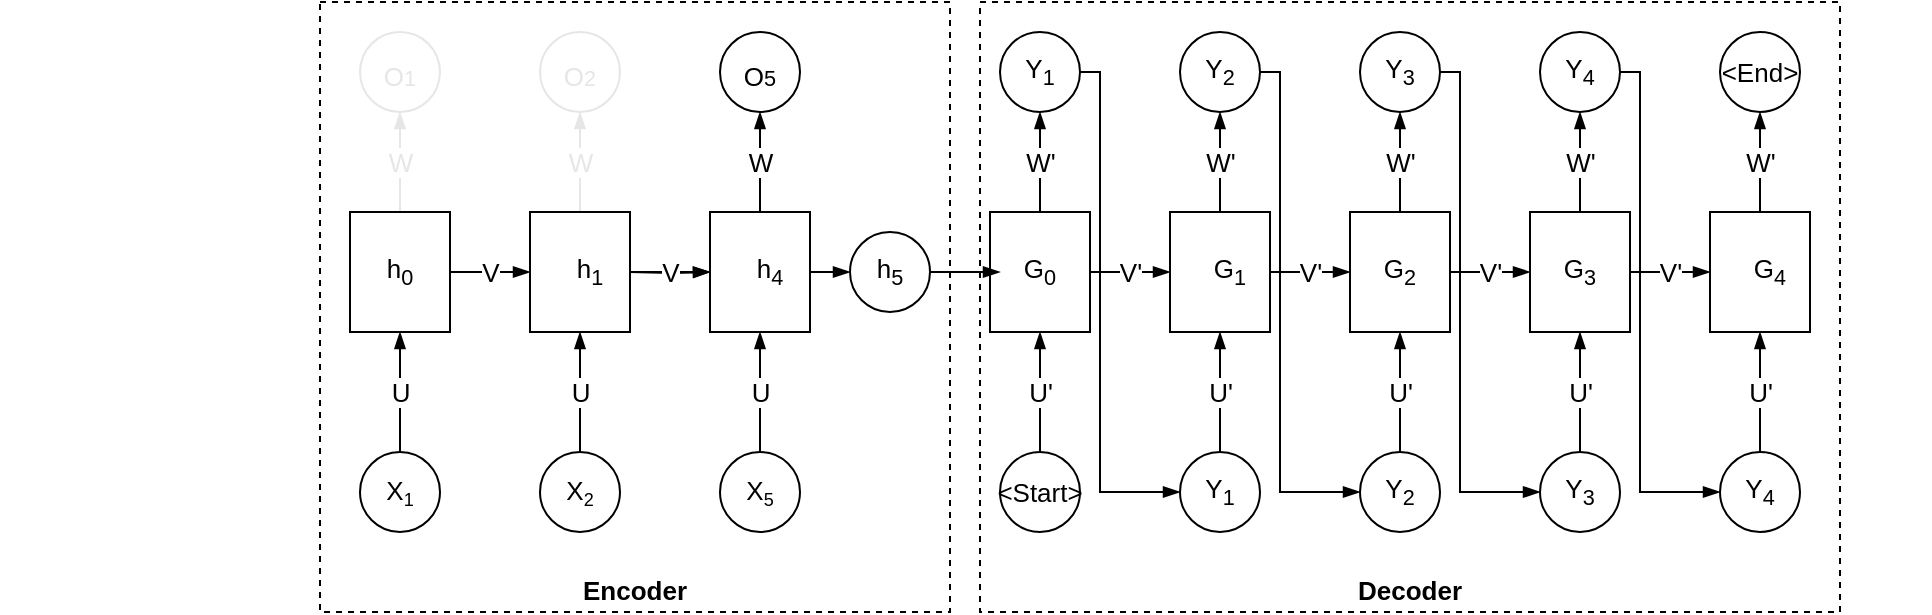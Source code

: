 <mxfile version="13.5.7" type="device"><diagram id="mQ-2b0Sf2nKpF3ZHgqlD" name="Page-1"><mxGraphModel dx="1758" dy="585" grid="1" gridSize="10" guides="1" tooltips="1" connect="1" arrows="1" fold="1" page="1" pageScale="1" pageWidth="850" pageHeight="1100" math="0" shadow="0"><root><mxCell id="0"/><mxCell id="1" parent="0"/><mxCell id="PtrAzKVHYxHcNfw0LQ2u-47" value="&lt;b&gt;Decoder&lt;/b&gt;" style="rounded=0;whiteSpace=wrap;html=1;shadow=0;labelBackgroundColor=#ffffff;strokeColor=#000000;strokeWidth=1;fillColor=none;fontSize=13;fontColor=#000000;verticalAlign=bottom;dashed=1;" vertex="1" parent="1"><mxGeometry x="410" y="95" width="430" height="305" as="geometry"/></mxCell><mxCell id="PtrAzKVHYxHcNfw0LQ2u-46" value="&lt;b&gt;Encoder&lt;/b&gt;" style="rounded=0;whiteSpace=wrap;html=1;shadow=0;labelBackgroundColor=#ffffff;strokeColor=#000000;strokeWidth=1;fillColor=none;fontSize=13;fontColor=#000000;verticalAlign=bottom;dashed=1;" vertex="1" parent="1"><mxGeometry x="80" y="95" width="315" height="305" as="geometry"/></mxCell><mxCell id="pMut3fS-nZEb8Tt19PTy-10" value="V" style="edgeStyle=orthogonalEdgeStyle;rounded=0;orthogonalLoop=1;jettySize=auto;html=1;fontSize=13;endArrow=blockThin;endFill=1;" parent="1" source="pMut3fS-nZEb8Tt19PTy-1" target="pMut3fS-nZEb8Tt19PTy-6" edge="1"><mxGeometry relative="1" as="geometry"/></mxCell><mxCell id="pMut3fS-nZEb8Tt19PTy-38" value="W" style="edgeStyle=orthogonalEdgeStyle;rounded=0;orthogonalLoop=1;jettySize=auto;html=1;exitX=0.5;exitY=0;exitDx=0;exitDy=0;entryX=0.5;entryY=1;entryDx=0;entryDy=0;endArrow=blockThin;endFill=1;fontSize=13;labelBackgroundColor=#ffffff;strokeColor=#E6E6E6;fontColor=#E6E6E6;" parent="1" source="pMut3fS-nZEb8Tt19PTy-1" target="pMut3fS-nZEb8Tt19PTy-32" edge="1"><mxGeometry relative="1" as="geometry"/></mxCell><mxCell id="pMut3fS-nZEb8Tt19PTy-1" value="&lt;span style=&quot;color: rgba(0 , 0 , 0 , 0) ; font-family: monospace ; font-size: 0px&quot;&gt;hlkjqwkejlw&lt;/span&gt;" style="rounded=0;whiteSpace=wrap;html=1;fontSize=13;fillColor=none;" parent="1" vertex="1"><mxGeometry x="95" y="200" width="50" height="60" as="geometry"/></mxCell><mxCell id="pMut3fS-nZEb8Tt19PTy-11" value="V" style="edgeStyle=orthogonalEdgeStyle;rounded=0;orthogonalLoop=1;jettySize=auto;html=1;entryX=0;entryY=0.5;entryDx=0;entryDy=0;endArrow=blockThin;endFill=1;fontSize=13;" parent="1" source="pMut3fS-nZEb8Tt19PTy-6" edge="1"><mxGeometry relative="1" as="geometry"><mxPoint x="275" y="230" as="targetPoint"/></mxGeometry></mxCell><mxCell id="pMut3fS-nZEb8Tt19PTy-39" value="W" style="edgeStyle=orthogonalEdgeStyle;rounded=0;orthogonalLoop=1;jettySize=auto;html=1;entryX=0.5;entryY=1;entryDx=0;entryDy=0;endArrow=blockThin;endFill=1;fontSize=13;labelBackgroundColor=#ffffff;strokeColor=#E6E6E6;fontColor=#E6E6E6;" parent="1" source="pMut3fS-nZEb8Tt19PTy-6" target="pMut3fS-nZEb8Tt19PTy-33" edge="1"><mxGeometry relative="1" as="geometry"/></mxCell><mxCell id="pMut3fS-nZEb8Tt19PTy-6" value="&lt;span style=&quot;color: rgba(0 , 0 , 0 , 0) ; font-family: monospace ; font-size: 0px&quot;&gt;%3CmxGraphModel%3E%3Croot%3E%3CmxCell%20id%3D%220%22%2F%3E%3CmxCell%20id%3D%221%22%20parent%3D%220%22%2F%3E%3CmxCell%20id%3D%222%22%20value%3D%22%22%20style%3D%22rounded%3D0%3BwhiteSpace%3Dwrap%3Bhtml%3D1%3BfontSize%3D13%3B%22%20vertex%3D%221%22%20parent%3D%221%22%3E%3CmxGeometry%20x%3D%2260%22%20y%3D%22200%22%20width%3D%2250%22%20height%3D%2260%22%20as%3D%22geometry%22%2F%3E%3C%2FmxCell%3E%3C%2Froot%3E%3C%2FmxGraphModel%3E&lt;/span&gt;" style="rounded=0;whiteSpace=wrap;html=1;fontSize=13;fillColor=none;" parent="1" vertex="1"><mxGeometry x="185" y="200" width="50" height="60" as="geometry"/></mxCell><mxCell id="pMut3fS-nZEb8Tt19PTy-13" value="V" style="edgeStyle=orthogonalEdgeStyle;rounded=0;orthogonalLoop=1;jettySize=auto;html=1;entryX=0;entryY=0.5;entryDx=0;entryDy=0;endArrow=blockThin;endFill=1;fontSize=13;" parent="1" target="pMut3fS-nZEb8Tt19PTy-9" edge="1"><mxGeometry relative="1" as="geometry"><mxPoint x="235" y="230" as="sourcePoint"/></mxGeometry></mxCell><mxCell id="pMut3fS-nZEb8Tt19PTy-42" value="W" style="edgeStyle=orthogonalEdgeStyle;rounded=0;orthogonalLoop=1;jettySize=auto;html=1;entryX=0.5;entryY=1;entryDx=0;entryDy=0;endArrow=blockThin;endFill=1;fontSize=13;" parent="1" source="pMut3fS-nZEb8Tt19PTy-9" target="pMut3fS-nZEb8Tt19PTy-36" edge="1"><mxGeometry relative="1" as="geometry"/></mxCell><mxCell id="pMut3fS-nZEb8Tt19PTy-9" value="&lt;span style=&quot;color: rgba(0 , 0 , 0 , 0) ; font-family: monospace ; font-size: 0px&quot;&gt;%3CmxGraphModel%3E%3Croot%3E%3CmxCell%20id%3D%220%22%2F%3E%3CmxCell%20id%3D%221%22%20parent%3D%220%22%2F%3E%3CmxCell%20id%3D%222%22%20value%3D%22%22%20style%3D%22rounded%3D0%3BwhiteSpace%3Dwrap%3Bhtml%3D1%3BfontSize%3D13%3B%22%20vertex%3D%221%22%20parent%3D%221%22%3E%3CmxGeometry%20x%3D%2260%22%20y%3D%22200%22%20width%3D%2250%22%20height%3D%2260%22%20as%3D%22geometry%22%2F%3E%3C%2FmxCell%3E%3C%2Froot%3E%3C%2FmxGraphModel%3E&lt;/span&gt;" style="rounded=0;whiteSpace=wrap;html=1;fontSize=13;fillColor=none;" parent="1" vertex="1"><mxGeometry x="275" y="200" width="50" height="60" as="geometry"/></mxCell><mxCell id="pMut3fS-nZEb8Tt19PTy-16" value="U" style="edgeStyle=orthogonalEdgeStyle;rounded=0;orthogonalLoop=1;jettySize=auto;html=1;exitX=0.5;exitY=0;exitDx=0;exitDy=0;entryX=0.5;entryY=1;entryDx=0;entryDy=0;endArrow=blockThin;endFill=1;fontSize=13;" parent="1" source="pMut3fS-nZEb8Tt19PTy-15" target="pMut3fS-nZEb8Tt19PTy-1" edge="1"><mxGeometry relative="1" as="geometry"/></mxCell><mxCell id="pMut3fS-nZEb8Tt19PTy-24" value="U" style="edgeStyle=orthogonalEdgeStyle;rounded=0;orthogonalLoop=1;jettySize=auto;html=1;exitX=0.5;exitY=0;exitDx=0;exitDy=0;entryX=0.5;entryY=1;entryDx=0;entryDy=0;endArrow=blockThin;endFill=1;fontSize=13;" parent="1" source="pMut3fS-nZEb8Tt19PTy-17" target="pMut3fS-nZEb8Tt19PTy-6" edge="1"><mxGeometry relative="1" as="geometry"/></mxCell><mxCell id="pMut3fS-nZEb8Tt19PTy-21" value="U" style="edgeStyle=orthogonalEdgeStyle;rounded=0;orthogonalLoop=1;jettySize=auto;html=1;exitX=0.5;exitY=0;exitDx=0;exitDy=0;entryX=0.5;entryY=1;entryDx=0;entryDy=0;endArrow=blockThin;endFill=1;fontSize=13;" parent="1" source="pMut3fS-nZEb8Tt19PTy-20" target="pMut3fS-nZEb8Tt19PTy-9" edge="1"><mxGeometry relative="1" as="geometry"/></mxCell><mxCell id="pMut3fS-nZEb8Tt19PTy-25" value="" style="group" parent="1" vertex="1" connectable="0"><mxGeometry x="-80" y="320" width="400" height="40" as="geometry"/></mxCell><mxCell id="pMut3fS-nZEb8Tt19PTy-15" value="X&lt;span style=&quot;font-size: 10.833px&quot;&gt;&lt;sub&gt;1&lt;/sub&gt;&lt;/span&gt;" style="ellipse;whiteSpace=wrap;html=1;aspect=fixed;fillColor=none;fontSize=13;" parent="pMut3fS-nZEb8Tt19PTy-25" vertex="1"><mxGeometry x="180" width="40" height="40" as="geometry"/></mxCell><mxCell id="pMut3fS-nZEb8Tt19PTy-17" value="X&lt;span style=&quot;font-size: 10.833px&quot;&gt;&lt;sub&gt;2&lt;/sub&gt;&lt;/span&gt;" style="ellipse;whiteSpace=wrap;html=1;aspect=fixed;fillColor=none;fontSize=13;" parent="pMut3fS-nZEb8Tt19PTy-25" vertex="1"><mxGeometry x="270" width="40" height="40" as="geometry"/></mxCell><mxCell id="pMut3fS-nZEb8Tt19PTy-20" value="X&lt;span style=&quot;font-size: 10.833px&quot;&gt;&lt;sub&gt;5&lt;/sub&gt;&lt;/span&gt;" style="ellipse;whiteSpace=wrap;html=1;aspect=fixed;fillColor=none;fontSize=13;" parent="pMut3fS-nZEb8Tt19PTy-25" vertex="1"><mxGeometry x="360" width="40" height="40" as="geometry"/></mxCell><mxCell id="pMut3fS-nZEb8Tt19PTy-26" value="h&lt;sub&gt;0&lt;/sub&gt;" style="text;html=1;strokeColor=none;fillColor=none;align=center;verticalAlign=middle;whiteSpace=wrap;rounded=0;fontSize=13;" parent="1" vertex="1"><mxGeometry x="100" y="220" width="40" height="20" as="geometry"/></mxCell><mxCell id="pMut3fS-nZEb8Tt19PTy-27" value="h&lt;sub&gt;1&lt;/sub&gt;" style="text;html=1;strokeColor=none;fillColor=none;align=center;verticalAlign=middle;whiteSpace=wrap;rounded=0;fontSize=13;" parent="1" vertex="1"><mxGeometry x="195" y="220" width="40" height="20" as="geometry"/></mxCell><mxCell id="pMut3fS-nZEb8Tt19PTy-43" style="edgeStyle=orthogonalEdgeStyle;rounded=0;orthogonalLoop=1;jettySize=auto;html=1;labelBackgroundColor=none;endArrow=blockThin;endFill=1;fontSize=13;" parent="1" source="pMut3fS-nZEb8Tt19PTy-30" edge="1"><mxGeometry relative="1" as="geometry"><mxPoint x="345" y="230" as="targetPoint"/></mxGeometry></mxCell><mxCell id="pMut3fS-nZEb8Tt19PTy-30" value="h&lt;sub&gt;4&lt;/sub&gt;" style="text;html=1;strokeColor=none;fillColor=none;align=center;verticalAlign=middle;whiteSpace=wrap;rounded=0;fontSize=13;" parent="1" vertex="1"><mxGeometry x="285" y="220" width="40" height="20" as="geometry"/></mxCell><mxCell id="PtrAzKVHYxHcNfw0LQ2u-48" style="edgeStyle=orthogonalEdgeStyle;rounded=0;orthogonalLoop=1;jettySize=auto;html=1;entryX=0;entryY=0.5;entryDx=0;entryDy=0;labelBackgroundColor=#ffffff;endArrow=blockThin;endFill=1;strokeColor=#000000;fontSize=13;fontColor=#000000;" edge="1" parent="1" source="pMut3fS-nZEb8Tt19PTy-50" target="PtrAzKVHYxHcNfw0LQ2u-26"><mxGeometry relative="1" as="geometry"/></mxCell><mxCell id="pMut3fS-nZEb8Tt19PTy-50" value="h&lt;sub&gt;5&lt;/sub&gt;" style="ellipse;whiteSpace=wrap;html=1;aspect=fixed;labelBackgroundColor=#ffffff;fillColor=none;fontSize=13;strokeWidth=1;" parent="1" vertex="1"><mxGeometry x="345" y="210" width="40" height="40" as="geometry"/></mxCell><mxCell id="pMut3fS-nZEb8Tt19PTy-32" value="&lt;sub&gt;&lt;span style=&quot;font-size: 13px&quot;&gt;O&lt;/span&gt;&lt;span style=&quot;font-size: 10.833px&quot;&gt;1&lt;/span&gt;&lt;/sub&gt;" style="ellipse;whiteSpace=wrap;html=1;aspect=fixed;fillColor=none;fontSize=13;labelBackgroundColor=#ffffff;strokeColor=#E6E6E6;fontColor=#E6E6E6;" parent="1" vertex="1"><mxGeometry x="100" y="110" width="40" height="40" as="geometry"/></mxCell><mxCell id="pMut3fS-nZEb8Tt19PTy-33" value="&lt;sub&gt;&lt;span style=&quot;font-size: 13px&quot;&gt;O&lt;/span&gt;&lt;span style=&quot;font-size: 10.833px&quot;&gt;2&lt;/span&gt;&lt;/sub&gt;" style="ellipse;whiteSpace=wrap;html=1;aspect=fixed;fillColor=none;fontSize=13;labelBackgroundColor=#ffffff;strokeColor=#E6E6E6;fontColor=#E6E6E6;" parent="1" vertex="1"><mxGeometry x="190" y="110" width="40" height="40" as="geometry"/></mxCell><mxCell id="pMut3fS-nZEb8Tt19PTy-36" value="&lt;sub&gt;&lt;font color=&quot;#000000&quot; style=&quot;font-weight: normal&quot;&gt;&lt;span style=&quot;font-size: 13px&quot;&gt;O&lt;/span&gt;&lt;span style=&quot;font-size: 10.833px&quot;&gt;5&lt;/span&gt;&lt;/font&gt;&lt;/sub&gt;" style="ellipse;whiteSpace=wrap;html=1;aspect=fixed;fillColor=none;fontSize=13;strokeWidth=1;fontColor=#007FFF;fontStyle=1" parent="1" vertex="1"><mxGeometry x="280" y="110" width="40" height="40" as="geometry"/></mxCell><mxCell id="PtrAzKVHYxHcNfw0LQ2u-38" value="" style="group" vertex="1" connectable="0" parent="1"><mxGeometry x="415" y="110" width="470" height="250" as="geometry"/></mxCell><mxCell id="PtrAzKVHYxHcNfw0LQ2u-3" value="&lt;span style=&quot;color: rgba(0 , 0 , 0 , 0) ; font-family: monospace ; font-size: 0px&quot;&gt;hlkjqwkejlw&lt;/span&gt;" style="rounded=0;whiteSpace=wrap;html=1;fontSize=13;fillColor=none;" vertex="1" parent="PtrAzKVHYxHcNfw0LQ2u-38"><mxGeometry y="90" width="50" height="60" as="geometry"/></mxCell><mxCell id="PtrAzKVHYxHcNfw0LQ2u-6" value="&lt;span style=&quot;color: rgba(0 , 0 , 0 , 0) ; font-family: monospace ; font-size: 0px&quot;&gt;%3CmxGraphModel%3E%3Croot%3E%3CmxCell%20id%3D%220%22%2F%3E%3CmxCell%20id%3D%221%22%20parent%3D%220%22%2F%3E%3CmxCell%20id%3D%222%22%20value%3D%22%22%20style%3D%22rounded%3D0%3BwhiteSpace%3Dwrap%3Bhtml%3D1%3BfontSize%3D13%3B%22%20vertex%3D%221%22%20parent%3D%221%22%3E%3CmxGeometry%20x%3D%2260%22%20y%3D%22200%22%20width%3D%2250%22%20height%3D%2260%22%20as%3D%22geometry%22%2F%3E%3C%2FmxCell%3E%3C%2Froot%3E%3C%2FmxGraphModel%3E&lt;/span&gt;" style="rounded=0;whiteSpace=wrap;html=1;fontSize=13;fillColor=none;" vertex="1" parent="PtrAzKVHYxHcNfw0LQ2u-38"><mxGeometry x="90" y="90" width="50" height="60" as="geometry"/></mxCell><mxCell id="PtrAzKVHYxHcNfw0LQ2u-1" value="V'" style="edgeStyle=orthogonalEdgeStyle;rounded=0;orthogonalLoop=1;jettySize=auto;html=1;fontSize=13;endArrow=blockThin;endFill=1;" edge="1" parent="PtrAzKVHYxHcNfw0LQ2u-38" source="PtrAzKVHYxHcNfw0LQ2u-3" target="PtrAzKVHYxHcNfw0LQ2u-6"><mxGeometry relative="1" as="geometry"/></mxCell><mxCell id="PtrAzKVHYxHcNfw0LQ2u-9" value="&lt;span style=&quot;color: rgba(0 , 0 , 0 , 0) ; font-family: monospace ; font-size: 0px&quot;&gt;%3CmxGraphModel%3E%3Croot%3E%3CmxCell%20id%3D%220%22%2F%3E%3CmxCell%20id%3D%221%22%20parent%3D%220%22%2F%3E%3CmxCell%20id%3D%222%22%20value%3D%22%22%20style%3D%22rounded%3D0%3BwhiteSpace%3Dwrap%3Bhtml%3D1%3BfontSize%3D13%3B%22%20vertex%3D%221%22%20parent%3D%221%22%3E%3CmxGeometry%20x%3D%2260%22%20y%3D%22200%22%20width%3D%2250%22%20height%3D%2260%22%20as%3D%22geometry%22%2F%3E%3C%2FmxCell%3E%3C%2Froot%3E%3C%2FmxGraphModel%3E&lt;/span&gt;" style="rounded=0;whiteSpace=wrap;html=1;fontSize=13;fillColor=none;" vertex="1" parent="PtrAzKVHYxHcNfw0LQ2u-38"><mxGeometry x="180" y="90" width="50" height="60" as="geometry"/></mxCell><mxCell id="PtrAzKVHYxHcNfw0LQ2u-4" value="V'" style="edgeStyle=orthogonalEdgeStyle;rounded=0;orthogonalLoop=1;jettySize=auto;html=1;entryX=0;entryY=0.5;entryDx=0;entryDy=0;endArrow=blockThin;endFill=1;fontSize=13;" edge="1" parent="PtrAzKVHYxHcNfw0LQ2u-38" source="PtrAzKVHYxHcNfw0LQ2u-6" target="PtrAzKVHYxHcNfw0LQ2u-9"><mxGeometry relative="1" as="geometry"/></mxCell><mxCell id="PtrAzKVHYxHcNfw0LQ2u-12" value="&lt;span style=&quot;color: rgba(0 , 0 , 0 , 0) ; font-family: monospace ; font-size: 0px&quot;&gt;%3CmxGraphModel%3E%3Croot%3E%3CmxCell%20id%3D%220%22%2F%3E%3CmxCell%20id%3D%221%22%20parent%3D%220%22%2F%3E%3CmxCell%20id%3D%222%22%20value%3D%22%22%20style%3D%22rounded%3D0%3BwhiteSpace%3Dwrap%3Bhtml%3D1%3BfontSize%3D13%3B%22%20vertex%3D%221%22%20parent%3D%221%22%3E%3CmxGeometry%20x%3D%2260%22%20y%3D%22200%22%20width%3D%2250%22%20height%3D%2260%22%20as%3D%22geometry%22%2F%3E%3C%2FmxCell%3E%3C%2Froot%3E%3C%2FmxGraphModel%3E&lt;/span&gt;" style="rounded=0;whiteSpace=wrap;html=1;fontSize=13;fillColor=none;" vertex="1" parent="PtrAzKVHYxHcNfw0LQ2u-38"><mxGeometry x="270" y="90" width="50" height="60" as="geometry"/></mxCell><mxCell id="PtrAzKVHYxHcNfw0LQ2u-7" value="V'" style="edgeStyle=orthogonalEdgeStyle;rounded=0;orthogonalLoop=1;jettySize=auto;html=1;exitX=1;exitY=0.5;exitDx=0;exitDy=0;entryX=0;entryY=0.5;entryDx=0;entryDy=0;endArrow=blockThin;endFill=1;fontSize=13;" edge="1" parent="PtrAzKVHYxHcNfw0LQ2u-38" source="PtrAzKVHYxHcNfw0LQ2u-9" target="PtrAzKVHYxHcNfw0LQ2u-12"><mxGeometry relative="1" as="geometry"/></mxCell><mxCell id="PtrAzKVHYxHcNfw0LQ2u-14" value="&lt;span style=&quot;color: rgba(0 , 0 , 0 , 0) ; font-family: monospace ; font-size: 0px&quot;&gt;%3CmxGraphModel%3E%3Croot%3E%3CmxCell%20id%3D%220%22%2F%3E%3CmxCell%20id%3D%221%22%20parent%3D%220%22%2F%3E%3CmxCell%20id%3D%222%22%20value%3D%22%22%20style%3D%22rounded%3D0%3BwhiteSpace%3Dwrap%3Bhtml%3D1%3BfontSize%3D13%3B%22%20vertex%3D%221%22%20parent%3D%221%22%3E%3CmxGeometry%20x%3D%2260%22%20y%3D%22200%22%20width%3D%2250%22%20height%3D%2260%22%20as%3D%22geometry%22%2F%3E%3C%2FmxCell%3E%3C%2Froot%3E%3C%2FmxGraphModel%3E&lt;/span&gt;" style="rounded=0;whiteSpace=wrap;html=1;fontSize=13;fillColor=none;" vertex="1" parent="PtrAzKVHYxHcNfw0LQ2u-38"><mxGeometry x="360" y="90" width="50" height="60" as="geometry"/></mxCell><mxCell id="PtrAzKVHYxHcNfw0LQ2u-10" value="V'" style="edgeStyle=orthogonalEdgeStyle;rounded=0;orthogonalLoop=1;jettySize=auto;html=1;entryX=0;entryY=0.5;entryDx=0;entryDy=0;endArrow=blockThin;endFill=1;fontSize=13;" edge="1" parent="PtrAzKVHYxHcNfw0LQ2u-38" source="PtrAzKVHYxHcNfw0LQ2u-12" target="PtrAzKVHYxHcNfw0LQ2u-14"><mxGeometry relative="1" as="geometry"/></mxCell><mxCell id="PtrAzKVHYxHcNfw0LQ2u-15" value="U'" style="edgeStyle=orthogonalEdgeStyle;rounded=0;orthogonalLoop=1;jettySize=auto;html=1;exitX=0.5;exitY=0;exitDx=0;exitDy=0;entryX=0.5;entryY=1;entryDx=0;entryDy=0;endArrow=blockThin;endFill=1;fontSize=13;" edge="1" parent="PtrAzKVHYxHcNfw0LQ2u-38" source="PtrAzKVHYxHcNfw0LQ2u-21" target="PtrAzKVHYxHcNfw0LQ2u-3"><mxGeometry relative="1" as="geometry"/></mxCell><mxCell id="PtrAzKVHYxHcNfw0LQ2u-16" value="U'" style="edgeStyle=orthogonalEdgeStyle;rounded=0;orthogonalLoop=1;jettySize=auto;html=1;exitX=0.5;exitY=0;exitDx=0;exitDy=0;entryX=0.5;entryY=1;entryDx=0;entryDy=0;endArrow=blockThin;endFill=1;fontSize=13;" edge="1" parent="PtrAzKVHYxHcNfw0LQ2u-38" source="PtrAzKVHYxHcNfw0LQ2u-22" target="PtrAzKVHYxHcNfw0LQ2u-6"><mxGeometry relative="1" as="geometry"/></mxCell><mxCell id="PtrAzKVHYxHcNfw0LQ2u-17" value="U'" style="edgeStyle=orthogonalEdgeStyle;rounded=0;orthogonalLoop=1;jettySize=auto;html=1;exitX=0.5;exitY=0;exitDx=0;exitDy=0;entryX=0.5;entryY=1;entryDx=0;entryDy=0;endArrow=blockThin;endFill=1;fontSize=13;" edge="1" parent="PtrAzKVHYxHcNfw0LQ2u-38" source="PtrAzKVHYxHcNfw0LQ2u-23" target="PtrAzKVHYxHcNfw0LQ2u-9"><mxGeometry relative="1" as="geometry"/></mxCell><mxCell id="PtrAzKVHYxHcNfw0LQ2u-18" value="U'" style="edgeStyle=orthogonalEdgeStyle;rounded=0;orthogonalLoop=1;jettySize=auto;html=1;exitX=0.5;exitY=0;exitDx=0;exitDy=0;entryX=0.5;entryY=1;entryDx=0;entryDy=0;endArrow=blockThin;endFill=1;fontSize=13;" edge="1" parent="PtrAzKVHYxHcNfw0LQ2u-38" source="PtrAzKVHYxHcNfw0LQ2u-24" target="PtrAzKVHYxHcNfw0LQ2u-12"><mxGeometry relative="1" as="geometry"/></mxCell><mxCell id="PtrAzKVHYxHcNfw0LQ2u-19" value="U'" style="edgeStyle=orthogonalEdgeStyle;rounded=0;orthogonalLoop=1;jettySize=auto;html=1;exitX=0.5;exitY=0;exitDx=0;exitDy=0;entryX=0.5;entryY=1;entryDx=0;entryDy=0;endArrow=blockThin;endFill=1;fontSize=13;" edge="1" parent="PtrAzKVHYxHcNfw0LQ2u-38" source="PtrAzKVHYxHcNfw0LQ2u-25" target="PtrAzKVHYxHcNfw0LQ2u-14"><mxGeometry relative="1" as="geometry"/></mxCell><mxCell id="PtrAzKVHYxHcNfw0LQ2u-20" value="" style="group" vertex="1" connectable="0" parent="PtrAzKVHYxHcNfw0LQ2u-38"><mxGeometry x="5" y="210" width="400" height="40" as="geometry"/></mxCell><mxCell id="PtrAzKVHYxHcNfw0LQ2u-21" value="&amp;lt;Start&amp;gt;" style="ellipse;whiteSpace=wrap;html=1;aspect=fixed;fillColor=none;fontSize=13;" vertex="1" parent="PtrAzKVHYxHcNfw0LQ2u-20"><mxGeometry width="40" height="40" as="geometry"/></mxCell><mxCell id="PtrAzKVHYxHcNfw0LQ2u-22" value="Y&lt;sub&gt;1&lt;/sub&gt;" style="ellipse;whiteSpace=wrap;html=1;aspect=fixed;fillColor=none;fontSize=13;" vertex="1" parent="PtrAzKVHYxHcNfw0LQ2u-20"><mxGeometry x="90" width="40" height="40" as="geometry"/></mxCell><mxCell id="PtrAzKVHYxHcNfw0LQ2u-23" value="Y&lt;sub&gt;2&lt;/sub&gt;" style="ellipse;whiteSpace=wrap;html=1;aspect=fixed;fillColor=none;fontSize=13;" vertex="1" parent="PtrAzKVHYxHcNfw0LQ2u-20"><mxGeometry x="180" width="40" height="40" as="geometry"/></mxCell><mxCell id="PtrAzKVHYxHcNfw0LQ2u-24" value="Y&lt;sub&gt;3&lt;/sub&gt;" style="ellipse;whiteSpace=wrap;html=1;aspect=fixed;fillColor=none;fontSize=13;" vertex="1" parent="PtrAzKVHYxHcNfw0LQ2u-20"><mxGeometry x="270" width="40" height="40" as="geometry"/></mxCell><mxCell id="PtrAzKVHYxHcNfw0LQ2u-25" value="Y&lt;sub&gt;4&lt;/sub&gt;" style="ellipse;whiteSpace=wrap;html=1;aspect=fixed;fillColor=none;fontSize=13;" vertex="1" parent="PtrAzKVHYxHcNfw0LQ2u-20"><mxGeometry x="360" width="40" height="40" as="geometry"/></mxCell><mxCell id="PtrAzKVHYxHcNfw0LQ2u-26" value="G&lt;sub&gt;0&lt;/sub&gt;" style="text;html=1;strokeColor=none;fillColor=none;align=center;verticalAlign=middle;whiteSpace=wrap;rounded=0;fontSize=13;" vertex="1" parent="PtrAzKVHYxHcNfw0LQ2u-38"><mxGeometry x="5" y="110" width="40" height="20" as="geometry"/></mxCell><mxCell id="PtrAzKVHYxHcNfw0LQ2u-27" value="G&lt;sub&gt;1&lt;/sub&gt;" style="text;html=1;strokeColor=none;fillColor=none;align=center;verticalAlign=middle;whiteSpace=wrap;rounded=0;fontSize=13;" vertex="1" parent="PtrAzKVHYxHcNfw0LQ2u-38"><mxGeometry x="100" y="110" width="40" height="20" as="geometry"/></mxCell><mxCell id="PtrAzKVHYxHcNfw0LQ2u-28" value="G&lt;sub&gt;2&lt;/sub&gt;" style="text;html=1;strokeColor=none;fillColor=none;align=center;verticalAlign=middle;whiteSpace=wrap;rounded=0;fontSize=13;" vertex="1" parent="PtrAzKVHYxHcNfw0LQ2u-38"><mxGeometry x="185" y="110" width="40" height="20" as="geometry"/></mxCell><mxCell id="PtrAzKVHYxHcNfw0LQ2u-29" value="G&lt;sub&gt;3&lt;/sub&gt;" style="text;html=1;strokeColor=none;fillColor=none;align=center;verticalAlign=middle;whiteSpace=wrap;rounded=0;fontSize=13;" vertex="1" parent="PtrAzKVHYxHcNfw0LQ2u-38"><mxGeometry x="275" y="110" width="40" height="20" as="geometry"/></mxCell><mxCell id="PtrAzKVHYxHcNfw0LQ2u-31" value="G&lt;sub&gt;4&lt;/sub&gt;" style="text;html=1;strokeColor=none;fillColor=none;align=center;verticalAlign=middle;whiteSpace=wrap;rounded=0;fontSize=13;" vertex="1" parent="PtrAzKVHYxHcNfw0LQ2u-38"><mxGeometry x="370" y="110" width="40" height="20" as="geometry"/></mxCell><mxCell id="PtrAzKVHYxHcNfw0LQ2u-41" style="edgeStyle=orthogonalEdgeStyle;rounded=0;orthogonalLoop=1;jettySize=auto;html=1;exitX=1;exitY=0.5;exitDx=0;exitDy=0;entryX=0;entryY=0.5;entryDx=0;entryDy=0;labelBackgroundColor=#ffffff;endArrow=blockThin;endFill=1;strokeColor=#000000;fontSize=13;fontColor=#000000;" edge="1" parent="PtrAzKVHYxHcNfw0LQ2u-38" source="PtrAzKVHYxHcNfw0LQ2u-33" target="PtrAzKVHYxHcNfw0LQ2u-22"><mxGeometry relative="1" as="geometry"><Array as="points"><mxPoint x="55" y="20"/><mxPoint x="55" y="230"/></Array></mxGeometry></mxCell><mxCell id="PtrAzKVHYxHcNfw0LQ2u-33" value="Y&lt;sub&gt;1&lt;/sub&gt;" style="ellipse;whiteSpace=wrap;html=1;aspect=fixed;fillColor=none;fontSize=13;labelBackgroundColor=#ffffff;" vertex="1" parent="PtrAzKVHYxHcNfw0LQ2u-38"><mxGeometry x="5" width="40" height="40" as="geometry"/></mxCell><mxCell id="PtrAzKVHYxHcNfw0LQ2u-2" value="W'" style="edgeStyle=orthogonalEdgeStyle;rounded=0;orthogonalLoop=1;jettySize=auto;html=1;exitX=0.5;exitY=0;exitDx=0;exitDy=0;entryX=0.5;entryY=1;entryDx=0;entryDy=0;endArrow=blockThin;endFill=1;fontSize=13;labelBackgroundColor=#ffffff;" edge="1" parent="PtrAzKVHYxHcNfw0LQ2u-38" source="PtrAzKVHYxHcNfw0LQ2u-3" target="PtrAzKVHYxHcNfw0LQ2u-33"><mxGeometry relative="1" as="geometry"/></mxCell><mxCell id="PtrAzKVHYxHcNfw0LQ2u-42" style="edgeStyle=orthogonalEdgeStyle;rounded=0;orthogonalLoop=1;jettySize=auto;html=1;exitX=1;exitY=0.5;exitDx=0;exitDy=0;entryX=0;entryY=0.5;entryDx=0;entryDy=0;labelBackgroundColor=#ffffff;endArrow=blockThin;endFill=1;strokeColor=#000000;fontSize=13;fontColor=#000000;" edge="1" parent="PtrAzKVHYxHcNfw0LQ2u-38" source="PtrAzKVHYxHcNfw0LQ2u-34" target="PtrAzKVHYxHcNfw0LQ2u-23"><mxGeometry relative="1" as="geometry"><Array as="points"><mxPoint x="145" y="20"/><mxPoint x="145" y="230"/></Array></mxGeometry></mxCell><mxCell id="PtrAzKVHYxHcNfw0LQ2u-34" value="Y&lt;sub&gt;2&lt;/sub&gt;" style="ellipse;whiteSpace=wrap;html=1;aspect=fixed;fillColor=none;fontSize=13;labelBackgroundColor=#ffffff;" vertex="1" parent="PtrAzKVHYxHcNfw0LQ2u-38"><mxGeometry x="95" width="40" height="40" as="geometry"/></mxCell><mxCell id="PtrAzKVHYxHcNfw0LQ2u-5" value="W'" style="edgeStyle=orthogonalEdgeStyle;rounded=0;orthogonalLoop=1;jettySize=auto;html=1;entryX=0.5;entryY=1;entryDx=0;entryDy=0;endArrow=blockThin;endFill=1;fontSize=13;labelBackgroundColor=#ffffff;" edge="1" parent="PtrAzKVHYxHcNfw0LQ2u-38" source="PtrAzKVHYxHcNfw0LQ2u-6" target="PtrAzKVHYxHcNfw0LQ2u-34"><mxGeometry relative="1" as="geometry"/></mxCell><mxCell id="PtrAzKVHYxHcNfw0LQ2u-43" style="edgeStyle=orthogonalEdgeStyle;rounded=0;orthogonalLoop=1;jettySize=auto;html=1;exitX=1;exitY=0.5;exitDx=0;exitDy=0;entryX=0;entryY=0.5;entryDx=0;entryDy=0;labelBackgroundColor=#ffffff;endArrow=blockThin;endFill=1;strokeColor=#000000;fontSize=13;fontColor=#000000;" edge="1" parent="PtrAzKVHYxHcNfw0LQ2u-38" source="PtrAzKVHYxHcNfw0LQ2u-35" target="PtrAzKVHYxHcNfw0LQ2u-24"><mxGeometry relative="1" as="geometry"><Array as="points"><mxPoint x="235" y="20"/><mxPoint x="235" y="230"/></Array></mxGeometry></mxCell><mxCell id="PtrAzKVHYxHcNfw0LQ2u-35" value="Y&lt;sub&gt;3&lt;/sub&gt;" style="ellipse;whiteSpace=wrap;html=1;aspect=fixed;fillColor=none;fontSize=13;labelBackgroundColor=#ffffff;" vertex="1" parent="PtrAzKVHYxHcNfw0LQ2u-38"><mxGeometry x="185" width="40" height="40" as="geometry"/></mxCell><mxCell id="PtrAzKVHYxHcNfw0LQ2u-8" value="W'" style="edgeStyle=orthogonalEdgeStyle;rounded=0;orthogonalLoop=1;jettySize=auto;html=1;entryX=0.5;entryY=1;entryDx=0;entryDy=0;endArrow=blockThin;endFill=1;fontSize=13;labelBackgroundColor=#ffffff;" edge="1" parent="PtrAzKVHYxHcNfw0LQ2u-38" source="PtrAzKVHYxHcNfw0LQ2u-9" target="PtrAzKVHYxHcNfw0LQ2u-35"><mxGeometry relative="1" as="geometry"/></mxCell><mxCell id="PtrAzKVHYxHcNfw0LQ2u-44" style="edgeStyle=orthogonalEdgeStyle;rounded=0;orthogonalLoop=1;jettySize=auto;html=1;exitX=1;exitY=0.5;exitDx=0;exitDy=0;entryX=0;entryY=0.5;entryDx=0;entryDy=0;labelBackgroundColor=#ffffff;endArrow=blockThin;endFill=1;strokeColor=#000000;fontSize=13;fontColor=#000000;" edge="1" parent="PtrAzKVHYxHcNfw0LQ2u-38" source="PtrAzKVHYxHcNfw0LQ2u-36" target="PtrAzKVHYxHcNfw0LQ2u-25"><mxGeometry relative="1" as="geometry"><Array as="points"><mxPoint x="325" y="20"/><mxPoint x="325" y="230"/></Array></mxGeometry></mxCell><mxCell id="PtrAzKVHYxHcNfw0LQ2u-36" value="Y&lt;sub&gt;4&lt;/sub&gt;" style="ellipse;whiteSpace=wrap;html=1;aspect=fixed;fillColor=none;fontSize=13;labelBackgroundColor=#ffffff;" vertex="1" parent="PtrAzKVHYxHcNfw0LQ2u-38"><mxGeometry x="275" width="40" height="40" as="geometry"/></mxCell><mxCell id="PtrAzKVHYxHcNfw0LQ2u-11" value="W'" style="edgeStyle=orthogonalEdgeStyle;rounded=0;orthogonalLoop=1;jettySize=auto;html=1;entryX=0.5;entryY=1;entryDx=0;entryDy=0;endArrow=blockThin;endFill=1;fontSize=13;labelBackgroundColor=#ffffff;" edge="1" parent="PtrAzKVHYxHcNfw0LQ2u-38" source="PtrAzKVHYxHcNfw0LQ2u-12" target="PtrAzKVHYxHcNfw0LQ2u-36"><mxGeometry relative="1" as="geometry"/></mxCell><mxCell id="PtrAzKVHYxHcNfw0LQ2u-37" value="&lt;font color=&quot;#000000&quot;&gt;&lt;span style=&quot;font-weight: 400&quot;&gt;&amp;lt;End&amp;gt;&lt;/span&gt;&lt;/font&gt;" style="ellipse;whiteSpace=wrap;html=1;aspect=fixed;fillColor=none;fontSize=13;strokeWidth=1;fontColor=#007FFF;fontStyle=1" vertex="1" parent="PtrAzKVHYxHcNfw0LQ2u-38"><mxGeometry x="365" width="40" height="40" as="geometry"/></mxCell><mxCell id="PtrAzKVHYxHcNfw0LQ2u-13" value="W'" style="edgeStyle=orthogonalEdgeStyle;rounded=0;orthogonalLoop=1;jettySize=auto;html=1;entryX=0.5;entryY=1;entryDx=0;entryDy=0;endArrow=blockThin;endFill=1;fontSize=13;" edge="1" parent="PtrAzKVHYxHcNfw0LQ2u-38" source="PtrAzKVHYxHcNfw0LQ2u-14" target="PtrAzKVHYxHcNfw0LQ2u-37"><mxGeometry relative="1" as="geometry"/></mxCell></root></mxGraphModel></diagram></mxfile>